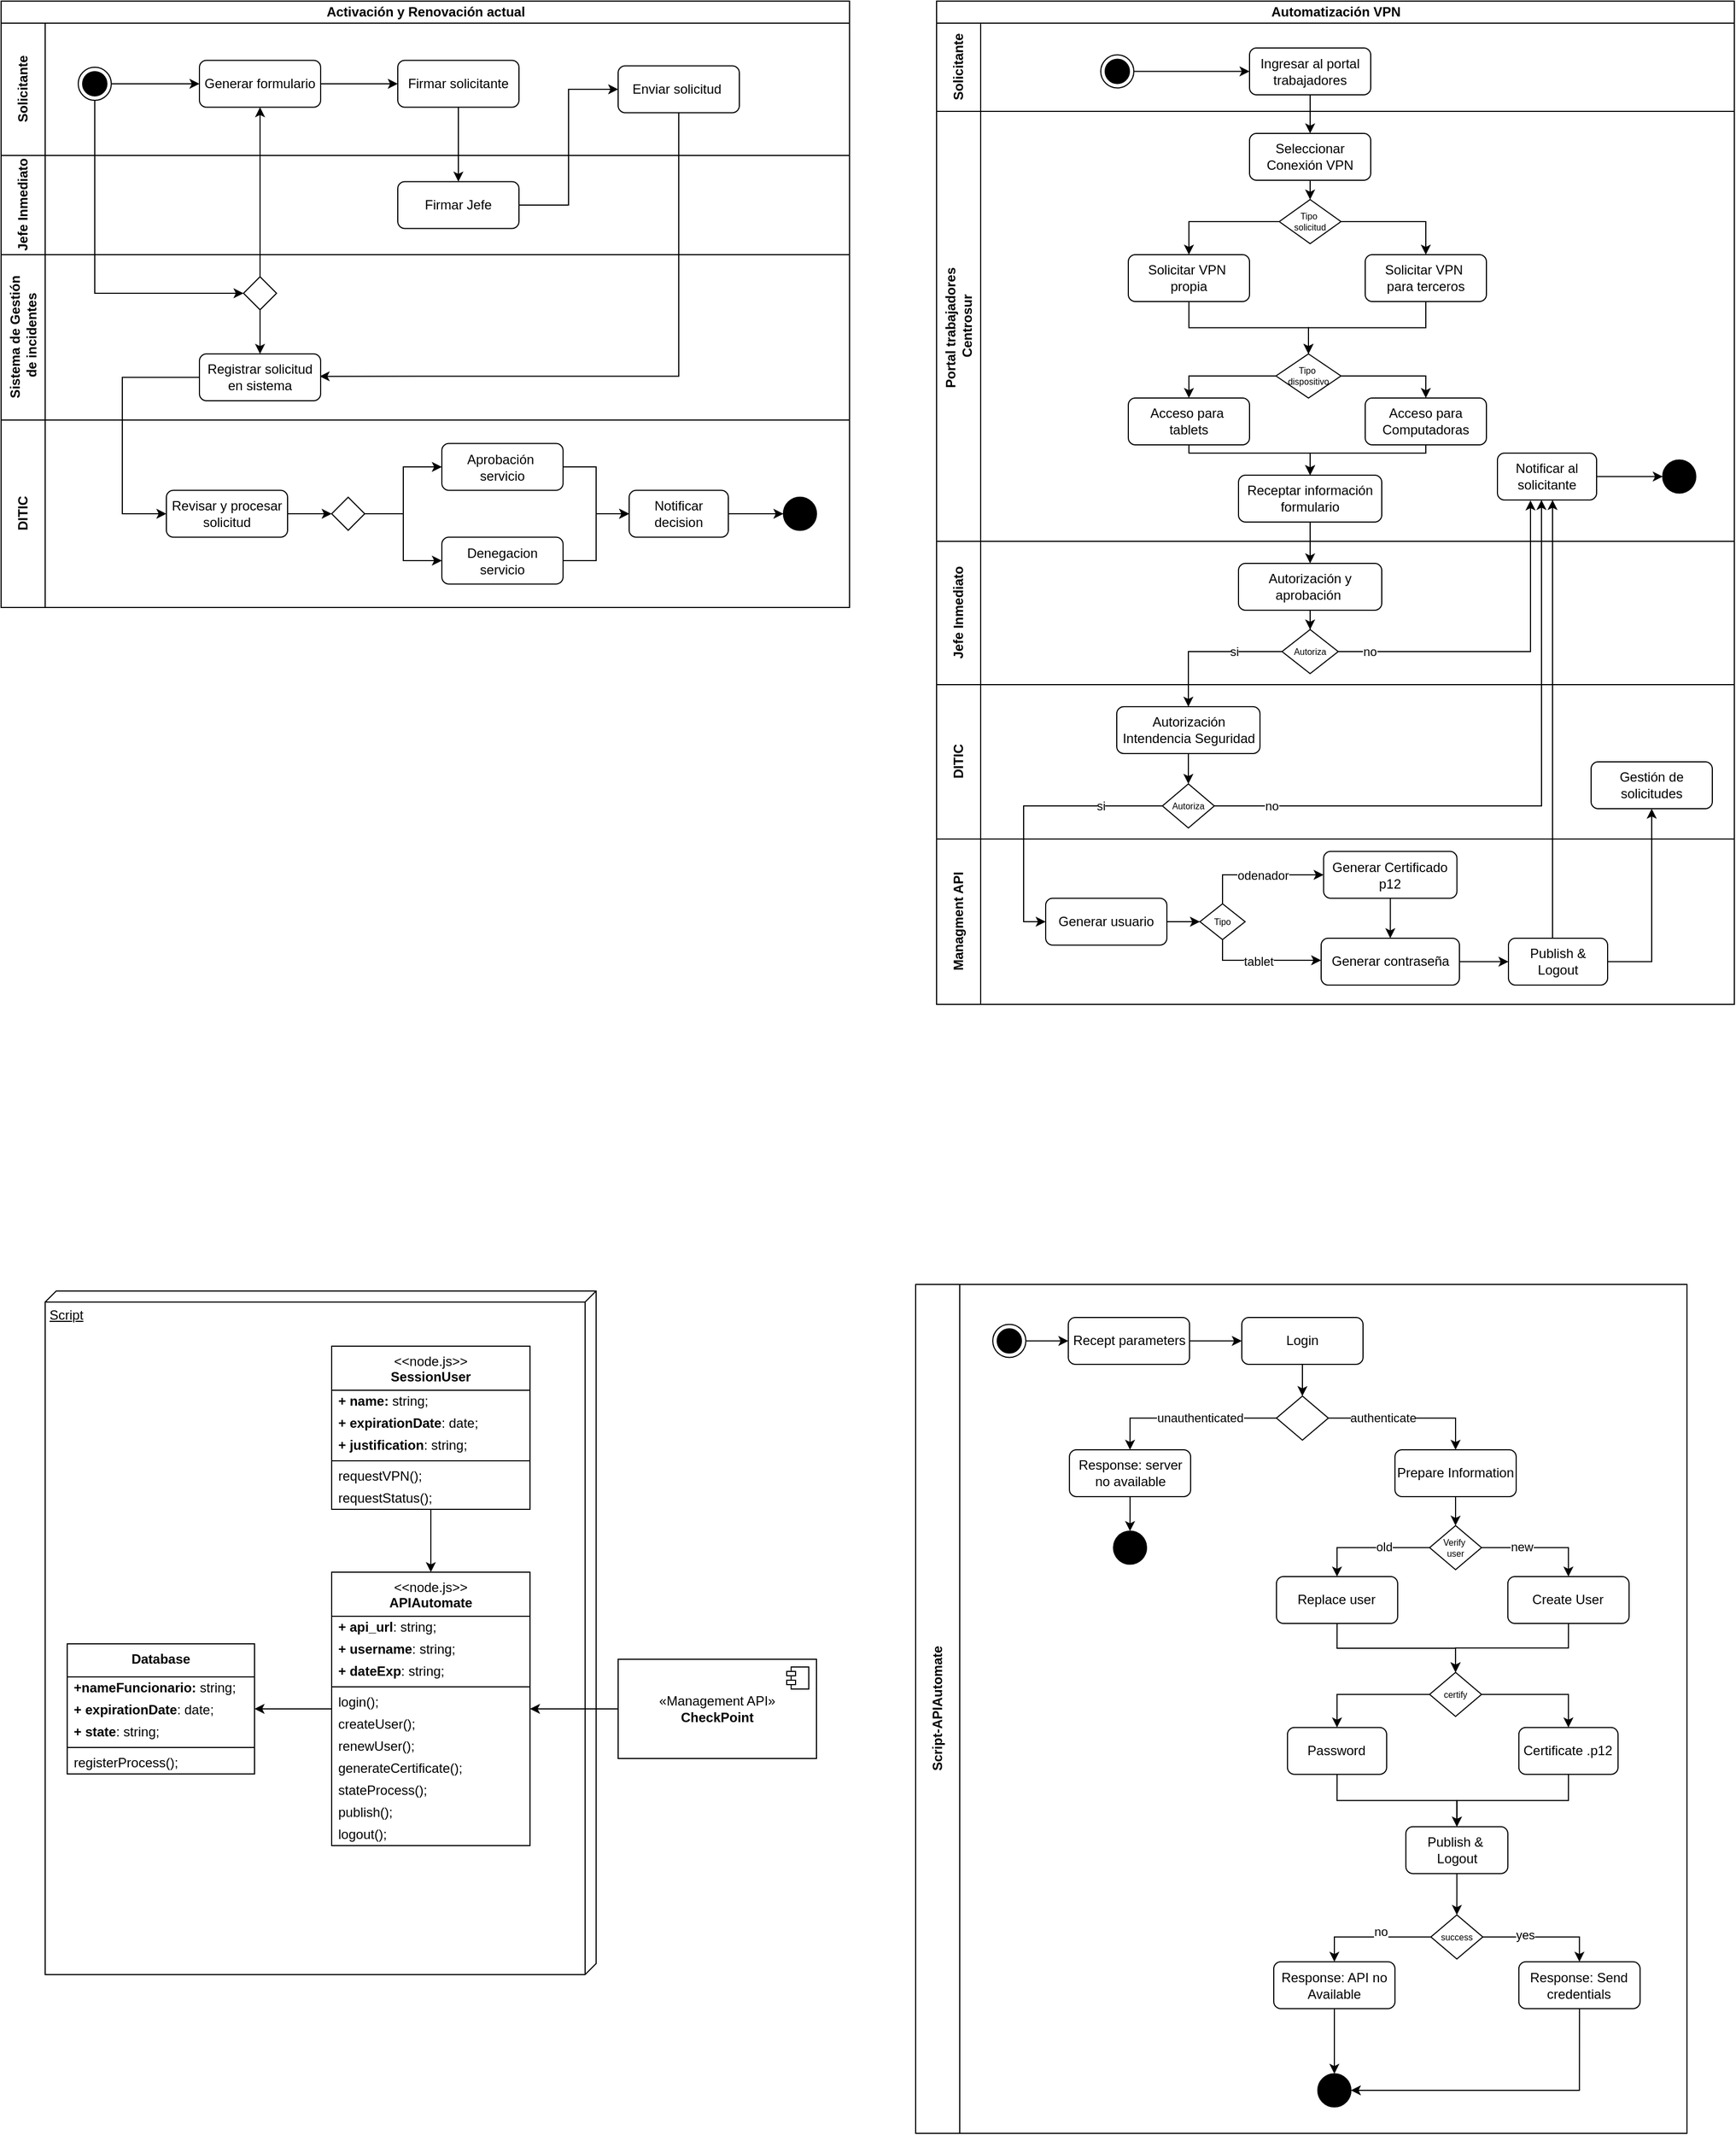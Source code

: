 <mxfile version="24.7.17">
  <diagram id="prtHgNgQTEPvFCAcTncT" name="Page-1">
    <mxGraphModel dx="875" dy="464" grid="1" gridSize="10" guides="1" tooltips="1" connect="1" arrows="1" fold="1" page="1" pageScale="1" pageWidth="827" pageHeight="1169" math="0" shadow="0">
      <root>
        <mxCell id="0" />
        <mxCell id="1" parent="0" />
        <mxCell id="noe4gfNRGWv2lA2J6sTW-7" value="Activación y Renovación actual" style="swimlane;childLayout=stackLayout;resizeParent=1;resizeParentMax=0;horizontal=1;startSize=20;horizontalStack=0;html=1;" parent="1" vertex="1">
          <mxGeometry x="30" y="40" width="770" height="550" as="geometry" />
        </mxCell>
        <mxCell id="noe4gfNRGWv2lA2J6sTW-8" value="Solicitante" style="swimlane;startSize=40;horizontal=0;html=1;" parent="noe4gfNRGWv2lA2J6sTW-7" vertex="1">
          <mxGeometry y="20" width="770" height="120" as="geometry" />
        </mxCell>
        <mxCell id="noe4gfNRGWv2lA2J6sTW-21" style="edgeStyle=orthogonalEdgeStyle;rounded=0;orthogonalLoop=1;jettySize=auto;html=1;exitX=1;exitY=0.5;exitDx=0;exitDy=0;entryX=0;entryY=0.5;entryDx=0;entryDy=0;" parent="noe4gfNRGWv2lA2J6sTW-8" source="noe4gfNRGWv2lA2J6sTW-16" target="noe4gfNRGWv2lA2J6sTW-20" edge="1">
          <mxGeometry relative="1" as="geometry" />
        </mxCell>
        <mxCell id="noe4gfNRGWv2lA2J6sTW-16" value="" style="ellipse;html=1;shape=endState;fillColor=strokeColor;" parent="noe4gfNRGWv2lA2J6sTW-8" vertex="1">
          <mxGeometry x="70" y="40" width="30" height="30" as="geometry" />
        </mxCell>
        <mxCell id="noe4gfNRGWv2lA2J6sTW-29" style="edgeStyle=orthogonalEdgeStyle;rounded=0;orthogonalLoop=1;jettySize=auto;html=1;exitX=1;exitY=0.5;exitDx=0;exitDy=0;entryX=0;entryY=0.5;entryDx=0;entryDy=0;" parent="noe4gfNRGWv2lA2J6sTW-8" source="noe4gfNRGWv2lA2J6sTW-20" target="noe4gfNRGWv2lA2J6sTW-27" edge="1">
          <mxGeometry relative="1" as="geometry" />
        </mxCell>
        <mxCell id="noe4gfNRGWv2lA2J6sTW-20" value="Generar formulario" style="rounded=1;whiteSpace=wrap;html=1;" parent="noe4gfNRGWv2lA2J6sTW-8" vertex="1">
          <mxGeometry x="180" y="33.75" width="110" height="42.5" as="geometry" />
        </mxCell>
        <mxCell id="noe4gfNRGWv2lA2J6sTW-27" value="Firmar solicitante" style="rounded=1;whiteSpace=wrap;html=1;" parent="noe4gfNRGWv2lA2J6sTW-8" vertex="1">
          <mxGeometry x="360" y="33.75" width="110" height="42.5" as="geometry" />
        </mxCell>
        <mxCell id="noe4gfNRGWv2lA2J6sTW-50" value="Enviar solicitud&amp;nbsp;" style="rounded=1;whiteSpace=wrap;html=1;" parent="noe4gfNRGWv2lA2J6sTW-8" vertex="1">
          <mxGeometry x="560" y="38.75" width="110" height="42.5" as="geometry" />
        </mxCell>
        <mxCell id="noe4gfNRGWv2lA2J6sTW-9" value="Jefe Inmediato" style="swimlane;startSize=40;horizontal=0;html=1;" parent="noe4gfNRGWv2lA2J6sTW-7" vertex="1">
          <mxGeometry y="140" width="770" height="90" as="geometry" />
        </mxCell>
        <mxCell id="noe4gfNRGWv2lA2J6sTW-43" value="Firmar Jefe" style="rounded=1;whiteSpace=wrap;html=1;" parent="noe4gfNRGWv2lA2J6sTW-9" vertex="1">
          <mxGeometry x="360" y="23.75" width="110" height="42.5" as="geometry" />
        </mxCell>
        <mxCell id="noe4gfNRGWv2lA2J6sTW-35" style="edgeStyle=orthogonalEdgeStyle;rounded=0;orthogonalLoop=1;jettySize=auto;html=1;exitX=0;exitY=0.5;exitDx=0;exitDy=0;entryX=0;entryY=0.5;entryDx=0;entryDy=0;" parent="noe4gfNRGWv2lA2J6sTW-7" source="noe4gfNRGWv2lA2J6sTW-28" target="noe4gfNRGWv2lA2J6sTW-34" edge="1">
          <mxGeometry relative="1" as="geometry">
            <Array as="points">
              <mxPoint x="110" y="341" />
              <mxPoint x="110" y="465" />
            </Array>
            <mxPoint x="150" y="470" as="targetPoint" />
          </mxGeometry>
        </mxCell>
        <mxCell id="noe4gfNRGWv2lA2J6sTW-44" style="edgeStyle=orthogonalEdgeStyle;rounded=0;orthogonalLoop=1;jettySize=auto;html=1;" parent="noe4gfNRGWv2lA2J6sTW-7" source="noe4gfNRGWv2lA2J6sTW-27" target="noe4gfNRGWv2lA2J6sTW-43" edge="1">
          <mxGeometry relative="1" as="geometry" />
        </mxCell>
        <mxCell id="noe4gfNRGWv2lA2J6sTW-51" style="edgeStyle=orthogonalEdgeStyle;rounded=0;orthogonalLoop=1;jettySize=auto;html=1;exitX=1;exitY=0.5;exitDx=0;exitDy=0;entryX=0;entryY=0.5;entryDx=0;entryDy=0;" parent="noe4gfNRGWv2lA2J6sTW-7" source="noe4gfNRGWv2lA2J6sTW-43" target="noe4gfNRGWv2lA2J6sTW-50" edge="1">
          <mxGeometry relative="1" as="geometry" />
        </mxCell>
        <mxCell id="noe4gfNRGWv2lA2J6sTW-52" style="edgeStyle=orthogonalEdgeStyle;rounded=0;orthogonalLoop=1;jettySize=auto;html=1;exitX=0.5;exitY=1;exitDx=0;exitDy=0;entryX=0.992;entryY=0.478;entryDx=0;entryDy=0;entryPerimeter=0;" parent="noe4gfNRGWv2lA2J6sTW-7" source="noe4gfNRGWv2lA2J6sTW-50" target="noe4gfNRGWv2lA2J6sTW-28" edge="1">
          <mxGeometry relative="1" as="geometry">
            <Array as="points">
              <mxPoint x="615" y="340" />
            </Array>
          </mxGeometry>
        </mxCell>
        <mxCell id="noe4gfNRGWv2lA2J6sTW-10" value="Sistema de Gestión&lt;div&gt;&amp;nbsp;de incidentes&lt;/div&gt;" style="swimlane;startSize=40;horizontal=0;html=1;" parent="noe4gfNRGWv2lA2J6sTW-7" vertex="1">
          <mxGeometry y="230" width="770" height="150" as="geometry" />
        </mxCell>
        <mxCell id="noe4gfNRGWv2lA2J6sTW-28" value="Registrar solicitud en sistema" style="rounded=1;whiteSpace=wrap;html=1;" parent="noe4gfNRGWv2lA2J6sTW-10" vertex="1">
          <mxGeometry x="180" y="90" width="110" height="42.5" as="geometry" />
        </mxCell>
        <mxCell id="Fjk8sXtAmXVKdD_IVlMe-5" style="edgeStyle=orthogonalEdgeStyle;rounded=0;orthogonalLoop=1;jettySize=auto;html=1;" parent="noe4gfNRGWv2lA2J6sTW-10" source="Fjk8sXtAmXVKdD_IVlMe-4" target="noe4gfNRGWv2lA2J6sTW-28" edge="1">
          <mxGeometry relative="1" as="geometry" />
        </mxCell>
        <mxCell id="Fjk8sXtAmXVKdD_IVlMe-4" value="" style="rhombus;" parent="noe4gfNRGWv2lA2J6sTW-10" vertex="1">
          <mxGeometry x="220" y="20" width="30" height="30" as="geometry" />
        </mxCell>
        <mxCell id="noe4gfNRGWv2lA2J6sTW-11" value="DITIC" style="swimlane;startSize=40;horizontal=0;html=1;" parent="noe4gfNRGWv2lA2J6sTW-7" vertex="1">
          <mxGeometry y="380" width="770" height="170" as="geometry" />
        </mxCell>
        <mxCell id="noe4gfNRGWv2lA2J6sTW-40" style="edgeStyle=orthogonalEdgeStyle;rounded=0;orthogonalLoop=1;jettySize=auto;html=1;entryX=0;entryY=0.5;entryDx=0;entryDy=0;" parent="noe4gfNRGWv2lA2J6sTW-11" source="noe4gfNRGWv2lA2J6sTW-18" target="noe4gfNRGWv2lA2J6sTW-39" edge="1">
          <mxGeometry relative="1" as="geometry" />
        </mxCell>
        <mxCell id="noe4gfNRGWv2lA2J6sTW-41" style="edgeStyle=orthogonalEdgeStyle;rounded=0;orthogonalLoop=1;jettySize=auto;html=1;entryX=0;entryY=0.5;entryDx=0;entryDy=0;" parent="noe4gfNRGWv2lA2J6sTW-11" source="noe4gfNRGWv2lA2J6sTW-18" target="noe4gfNRGWv2lA2J6sTW-38" edge="1">
          <mxGeometry relative="1" as="geometry" />
        </mxCell>
        <mxCell id="noe4gfNRGWv2lA2J6sTW-18" value="" style="rhombus;" parent="noe4gfNRGWv2lA2J6sTW-11" vertex="1">
          <mxGeometry x="300" y="70" width="30" height="30" as="geometry" />
        </mxCell>
        <mxCell id="noe4gfNRGWv2lA2J6sTW-37" style="edgeStyle=orthogonalEdgeStyle;rounded=0;orthogonalLoop=1;jettySize=auto;html=1;exitX=1;exitY=0.5;exitDx=0;exitDy=0;" parent="noe4gfNRGWv2lA2J6sTW-11" source="noe4gfNRGWv2lA2J6sTW-34" target="noe4gfNRGWv2lA2J6sTW-18" edge="1">
          <mxGeometry relative="1" as="geometry" />
        </mxCell>
        <mxCell id="noe4gfNRGWv2lA2J6sTW-34" value="Revisar y procesar solicitud" style="rounded=1;whiteSpace=wrap;html=1;" parent="noe4gfNRGWv2lA2J6sTW-11" vertex="1">
          <mxGeometry x="150" y="63.75" width="110" height="42.5" as="geometry" />
        </mxCell>
        <mxCell id="noe4gfNRGWv2lA2J6sTW-47" style="edgeStyle=orthogonalEdgeStyle;rounded=0;orthogonalLoop=1;jettySize=auto;html=1;exitX=1;exitY=0.5;exitDx=0;exitDy=0;entryX=0;entryY=0.5;entryDx=0;entryDy=0;" parent="noe4gfNRGWv2lA2J6sTW-11" source="noe4gfNRGWv2lA2J6sTW-38" target="noe4gfNRGWv2lA2J6sTW-46" edge="1">
          <mxGeometry relative="1" as="geometry" />
        </mxCell>
        <mxCell id="noe4gfNRGWv2lA2J6sTW-38" value="Aprobación&amp;nbsp;&lt;div&gt;servicio&lt;/div&gt;" style="rounded=1;whiteSpace=wrap;html=1;" parent="noe4gfNRGWv2lA2J6sTW-11" vertex="1">
          <mxGeometry x="400" y="21.25" width="110" height="42.5" as="geometry" />
        </mxCell>
        <mxCell id="noe4gfNRGWv2lA2J6sTW-48" style="edgeStyle=orthogonalEdgeStyle;rounded=0;orthogonalLoop=1;jettySize=auto;html=1;exitX=1;exitY=0.5;exitDx=0;exitDy=0;" parent="noe4gfNRGWv2lA2J6sTW-11" source="noe4gfNRGWv2lA2J6sTW-39" target="noe4gfNRGWv2lA2J6sTW-46" edge="1">
          <mxGeometry relative="1" as="geometry" />
        </mxCell>
        <mxCell id="noe4gfNRGWv2lA2J6sTW-39" value="Denegacion servicio" style="rounded=1;whiteSpace=wrap;html=1;" parent="noe4gfNRGWv2lA2J6sTW-11" vertex="1">
          <mxGeometry x="400" y="106.25" width="110" height="42.5" as="geometry" />
        </mxCell>
        <mxCell id="noe4gfNRGWv2lA2J6sTW-49" style="edgeStyle=orthogonalEdgeStyle;rounded=0;orthogonalLoop=1;jettySize=auto;html=1;" parent="noe4gfNRGWv2lA2J6sTW-11" source="noe4gfNRGWv2lA2J6sTW-46" target="noe4gfNRGWv2lA2J6sTW-17" edge="1">
          <mxGeometry relative="1" as="geometry" />
        </mxCell>
        <mxCell id="noe4gfNRGWv2lA2J6sTW-46" value="Notificar decision" style="rounded=1;whiteSpace=wrap;html=1;" parent="noe4gfNRGWv2lA2J6sTW-11" vertex="1">
          <mxGeometry x="570" y="63.75" width="90" height="42.5" as="geometry" />
        </mxCell>
        <mxCell id="noe4gfNRGWv2lA2J6sTW-17" value="" style="ellipse;fillColor=strokeColor;html=1;" parent="noe4gfNRGWv2lA2J6sTW-11" vertex="1">
          <mxGeometry x="710" y="70" width="30" height="30" as="geometry" />
        </mxCell>
        <mxCell id="Fjk8sXtAmXVKdD_IVlMe-3" style="edgeStyle=orthogonalEdgeStyle;rounded=0;orthogonalLoop=1;jettySize=auto;html=1;entryX=0;entryY=0.5;entryDx=0;entryDy=0;exitX=0.5;exitY=1;exitDx=0;exitDy=0;" parent="noe4gfNRGWv2lA2J6sTW-7" source="noe4gfNRGWv2lA2J6sTW-16" target="Fjk8sXtAmXVKdD_IVlMe-4" edge="1">
          <mxGeometry relative="1" as="geometry">
            <mxPoint x="85" y="270" as="targetPoint" />
          </mxGeometry>
        </mxCell>
        <mxCell id="Fjk8sXtAmXVKdD_IVlMe-6" style="edgeStyle=orthogonalEdgeStyle;rounded=0;orthogonalLoop=1;jettySize=auto;html=1;" parent="noe4gfNRGWv2lA2J6sTW-7" source="Fjk8sXtAmXVKdD_IVlMe-4" target="noe4gfNRGWv2lA2J6sTW-20" edge="1">
          <mxGeometry relative="1" as="geometry" />
        </mxCell>
        <mxCell id="noe4gfNRGWv2lA2J6sTW-54" value="Automatización VPN" style="swimlane;childLayout=stackLayout;resizeParent=1;resizeParentMax=0;horizontal=1;startSize=20;horizontalStack=0;html=1;" parent="1" vertex="1">
          <mxGeometry x="879" y="40" width="724" height="910" as="geometry" />
        </mxCell>
        <mxCell id="noe4gfNRGWv2lA2J6sTW-55" value="Solicitante" style="swimlane;startSize=40;horizontal=0;html=1;" parent="noe4gfNRGWv2lA2J6sTW-54" vertex="1">
          <mxGeometry y="20" width="724" height="80" as="geometry">
            <mxRectangle y="160" width="770" height="40" as="alternateBounds" />
          </mxGeometry>
        </mxCell>
        <mxCell id="noe4gfNRGWv2lA2J6sTW-57" value="" style="ellipse;html=1;shape=endState;fillColor=strokeColor;" parent="noe4gfNRGWv2lA2J6sTW-55" vertex="1">
          <mxGeometry x="149" y="28.75" width="30" height="30" as="geometry" />
        </mxCell>
        <mxCell id="noe4gfNRGWv2lA2J6sTW-59" value="Ingresar al portal trabajadores" style="rounded=1;whiteSpace=wrap;html=1;" parent="noe4gfNRGWv2lA2J6sTW-55" vertex="1">
          <mxGeometry x="284" y="22.5" width="110" height="42.5" as="geometry" />
        </mxCell>
        <mxCell id="noe4gfNRGWv2lA2J6sTW-56" style="edgeStyle=orthogonalEdgeStyle;rounded=0;orthogonalLoop=1;jettySize=auto;html=1;exitX=1;exitY=0.5;exitDx=0;exitDy=0;entryX=0;entryY=0.5;entryDx=0;entryDy=0;" parent="noe4gfNRGWv2lA2J6sTW-55" source="noe4gfNRGWv2lA2J6sTW-57" target="noe4gfNRGWv2lA2J6sTW-59" edge="1">
          <mxGeometry relative="1" as="geometry" />
        </mxCell>
        <mxCell id="noe4gfNRGWv2lA2J6sTW-65" value="Portal trabajadores&amp;nbsp;&lt;div&gt;Centrosur&lt;/div&gt;" style="swimlane;startSize=40;horizontal=0;html=1;" parent="noe4gfNRGWv2lA2J6sTW-54" vertex="1">
          <mxGeometry y="100" width="724" height="390" as="geometry" />
        </mxCell>
        <mxCell id="noe4gfNRGWv2lA2J6sTW-82" value="" style="ellipse;fillColor=strokeColor;html=1;" parent="noe4gfNRGWv2lA2J6sTW-65" vertex="1">
          <mxGeometry x="659" y="316.25" width="30" height="30" as="geometry" />
        </mxCell>
        <mxCell id="V7ezKJtM_iHULXk7BGkr-1" value="Notificar al solicitante" style="rounded=1;whiteSpace=wrap;html=1;" parent="noe4gfNRGWv2lA2J6sTW-65" vertex="1">
          <mxGeometry x="509" y="310" width="90" height="42.5" as="geometry" />
        </mxCell>
        <mxCell id="V7ezKJtM_iHULXk7BGkr-3" style="edgeStyle=orthogonalEdgeStyle;rounded=0;orthogonalLoop=1;jettySize=auto;html=1;" parent="noe4gfNRGWv2lA2J6sTW-65" source="V7ezKJtM_iHULXk7BGkr-1" target="noe4gfNRGWv2lA2J6sTW-82" edge="1">
          <mxGeometry relative="1" as="geometry" />
        </mxCell>
        <mxCell id="d4bq5ZxsNLSNYlkimwdT-21" style="edgeStyle=orthogonalEdgeStyle;rounded=0;orthogonalLoop=1;jettySize=auto;html=1;entryX=0.5;entryY=0;entryDx=0;entryDy=0;exitX=0.5;exitY=1;exitDx=0;exitDy=0;" parent="noe4gfNRGWv2lA2J6sTW-65" source="d4bq5ZxsNLSNYlkimwdT-8" target="d4bq5ZxsNLSNYlkimwdT-16" edge="1">
          <mxGeometry relative="1" as="geometry" />
        </mxCell>
        <mxCell id="d4bq5ZxsNLSNYlkimwdT-8" value="Solicitar VPN&amp;nbsp;&lt;div&gt;propia&lt;/div&gt;" style="rounded=1;whiteSpace=wrap;html=1;" parent="noe4gfNRGWv2lA2J6sTW-65" vertex="1">
          <mxGeometry x="174" y="130" width="110" height="42.5" as="geometry" />
        </mxCell>
        <mxCell id="noe4gfNRGWv2lA2J6sTW-84" value="Receptar información formulario" style="rounded=1;whiteSpace=wrap;html=1;" parent="noe4gfNRGWv2lA2J6sTW-65" vertex="1">
          <mxGeometry x="274" y="330" width="130" height="42.5" as="geometry" />
        </mxCell>
        <mxCell id="d4bq5ZxsNLSNYlkimwdT-20" style="edgeStyle=orthogonalEdgeStyle;rounded=0;orthogonalLoop=1;jettySize=auto;html=1;entryX=0.5;entryY=0;entryDx=0;entryDy=0;exitX=0.5;exitY=1;exitDx=0;exitDy=0;" parent="noe4gfNRGWv2lA2J6sTW-65" source="noe4gfNRGWv2lA2J6sTW-83" target="d4bq5ZxsNLSNYlkimwdT-16" edge="1">
          <mxGeometry relative="1" as="geometry" />
        </mxCell>
        <mxCell id="noe4gfNRGWv2lA2J6sTW-83" value="Solicitar VPN&amp;nbsp;&lt;div&gt;para terceros&lt;/div&gt;" style="rounded=1;whiteSpace=wrap;html=1;" parent="noe4gfNRGWv2lA2J6sTW-65" vertex="1">
          <mxGeometry x="389" y="130" width="110" height="42.5" as="geometry" />
        </mxCell>
        <mxCell id="noe4gfNRGWv2lA2J6sTW-85" value="Tipo &#xa;solicitud" style="rhombus;fontSize=8;" parent="noe4gfNRGWv2lA2J6sTW-65" vertex="1">
          <mxGeometry x="311" y="80" width="56" height="40" as="geometry" />
        </mxCell>
        <mxCell id="GDcYB6Bzzp1uQZlanHpw-31" style="edgeStyle=orthogonalEdgeStyle;rounded=0;orthogonalLoop=1;jettySize=auto;html=1;exitX=1;exitY=0.5;exitDx=0;exitDy=0;" parent="noe4gfNRGWv2lA2J6sTW-65" source="noe4gfNRGWv2lA2J6sTW-85" target="noe4gfNRGWv2lA2J6sTW-83" edge="1">
          <mxGeometry relative="1" as="geometry" />
        </mxCell>
        <mxCell id="noe4gfNRGWv2lA2J6sTW-90" style="edgeStyle=orthogonalEdgeStyle;rounded=0;orthogonalLoop=1;jettySize=auto;html=1;exitX=0;exitY=0.5;exitDx=0;exitDy=0;" parent="noe4gfNRGWv2lA2J6sTW-65" source="noe4gfNRGWv2lA2J6sTW-85" target="d4bq5ZxsNLSNYlkimwdT-8" edge="1">
          <mxGeometry relative="1" as="geometry">
            <mxPoint x="259" y="140" as="targetPoint" />
          </mxGeometry>
        </mxCell>
        <mxCell id="WqTxuI944V4eX5fr_Rnq-127" style="edgeStyle=orthogonalEdgeStyle;rounded=0;orthogonalLoop=1;jettySize=auto;html=1;entryX=0.5;entryY=0;entryDx=0;entryDy=0;" parent="noe4gfNRGWv2lA2J6sTW-65" source="noe4gfNRGWv2lA2J6sTW-61" target="noe4gfNRGWv2lA2J6sTW-85" edge="1">
          <mxGeometry relative="1" as="geometry">
            <Array as="points">
              <mxPoint x="339" y="70" />
              <mxPoint x="339" y="70" />
            </Array>
          </mxGeometry>
        </mxCell>
        <mxCell id="noe4gfNRGWv2lA2J6sTW-61" value="Seleccionar Conexión VPN" style="rounded=1;whiteSpace=wrap;html=1;" parent="noe4gfNRGWv2lA2J6sTW-65" vertex="1">
          <mxGeometry x="284" y="20" width="110" height="42.5" as="geometry" />
        </mxCell>
        <mxCell id="d4bq5ZxsNLSNYlkimwdT-26" style="edgeStyle=orthogonalEdgeStyle;rounded=0;orthogonalLoop=1;jettySize=auto;html=1;" parent="noe4gfNRGWv2lA2J6sTW-65" source="noe4gfNRGWv2lA2J6sTW-66" target="noe4gfNRGWv2lA2J6sTW-84" edge="1">
          <mxGeometry relative="1" as="geometry">
            <Array as="points">
              <mxPoint x="444" y="310" />
              <mxPoint x="339" y="310" />
            </Array>
          </mxGeometry>
        </mxCell>
        <mxCell id="noe4gfNRGWv2lA2J6sTW-66" value="Acceso para Computadoras" style="rounded=1;whiteSpace=wrap;html=1;" parent="noe4gfNRGWv2lA2J6sTW-65" vertex="1">
          <mxGeometry x="389" y="260" width="110" height="42.5" as="geometry" />
        </mxCell>
        <mxCell id="d4bq5ZxsNLSNYlkimwdT-25" style="edgeStyle=orthogonalEdgeStyle;rounded=0;orthogonalLoop=1;jettySize=auto;html=1;exitX=0.5;exitY=1;exitDx=0;exitDy=0;" parent="noe4gfNRGWv2lA2J6sTW-65" source="d4bq5ZxsNLSNYlkimwdT-15" target="noe4gfNRGWv2lA2J6sTW-84" edge="1">
          <mxGeometry relative="1" as="geometry">
            <Array as="points">
              <mxPoint x="229" y="310" />
              <mxPoint x="339" y="310" />
            </Array>
          </mxGeometry>
        </mxCell>
        <mxCell id="d4bq5ZxsNLSNYlkimwdT-15" value="Acceso para&amp;nbsp;&lt;div&gt;tablets&lt;/div&gt;" style="rounded=1;whiteSpace=wrap;html=1;" parent="noe4gfNRGWv2lA2J6sTW-65" vertex="1">
          <mxGeometry x="174" y="260" width="110" height="42.5" as="geometry" />
        </mxCell>
        <mxCell id="d4bq5ZxsNLSNYlkimwdT-18" style="edgeStyle=orthogonalEdgeStyle;rounded=0;orthogonalLoop=1;jettySize=auto;html=1;entryX=0.5;entryY=0;entryDx=0;entryDy=0;exitX=0;exitY=0.5;exitDx=0;exitDy=0;" parent="noe4gfNRGWv2lA2J6sTW-65" source="d4bq5ZxsNLSNYlkimwdT-16" target="d4bq5ZxsNLSNYlkimwdT-15" edge="1">
          <mxGeometry relative="1" as="geometry">
            <Array as="points">
              <mxPoint x="229" y="240" />
            </Array>
          </mxGeometry>
        </mxCell>
        <mxCell id="d4bq5ZxsNLSNYlkimwdT-19" style="edgeStyle=orthogonalEdgeStyle;rounded=0;orthogonalLoop=1;jettySize=auto;html=1;entryX=0.5;entryY=0;entryDx=0;entryDy=0;" parent="noe4gfNRGWv2lA2J6sTW-65" source="d4bq5ZxsNLSNYlkimwdT-16" target="noe4gfNRGWv2lA2J6sTW-66" edge="1">
          <mxGeometry relative="1" as="geometry" />
        </mxCell>
        <mxCell id="d4bq5ZxsNLSNYlkimwdT-16" value="Tipo &#xa;dispositivo" style="rhombus;fontSize=8;" parent="noe4gfNRGWv2lA2J6sTW-65" vertex="1">
          <mxGeometry x="308" y="220" width="59" height="40" as="geometry" />
        </mxCell>
        <mxCell id="fS-RcKjKOrNgB4Vsdlcl-1" value="Jefe Inmediato" style="swimlane;startSize=40;horizontal=0;html=1;" parent="noe4gfNRGWv2lA2J6sTW-54" vertex="1">
          <mxGeometry y="490" width="724" height="130" as="geometry" />
        </mxCell>
        <mxCell id="0g1uhELNkOR_bsUMoijz-6" style="edgeStyle=orthogonalEdgeStyle;rounded=0;orthogonalLoop=1;jettySize=auto;html=1;entryX=0.5;entryY=0;entryDx=0;entryDy=0;" parent="fS-RcKjKOrNgB4Vsdlcl-1" source="fS-RcKjKOrNgB4Vsdlcl-9" target="0g1uhELNkOR_bsUMoijz-3" edge="1">
          <mxGeometry relative="1" as="geometry" />
        </mxCell>
        <mxCell id="fS-RcKjKOrNgB4Vsdlcl-9" value="Autorización y aprobación&amp;nbsp;" style="rounded=1;whiteSpace=wrap;html=1;" parent="fS-RcKjKOrNgB4Vsdlcl-1" vertex="1">
          <mxGeometry x="274" y="20" width="130" height="42.5" as="geometry" />
        </mxCell>
        <mxCell id="0g1uhELNkOR_bsUMoijz-3" value="Autoriza" style="rhombus;fontSize=8;" parent="fS-RcKjKOrNgB4Vsdlcl-1" vertex="1">
          <mxGeometry x="313.5" y="80" width="51" height="40" as="geometry" />
        </mxCell>
        <mxCell id="GDcYB6Bzzp1uQZlanHpw-16" style="edgeStyle=orthogonalEdgeStyle;rounded=0;orthogonalLoop=1;jettySize=auto;html=1;" parent="noe4gfNRGWv2lA2J6sTW-54" source="noe4gfNRGWv2lA2J6sTW-81" target="V7ezKJtM_iHULXk7BGkr-1" edge="1">
          <mxGeometry relative="1" as="geometry">
            <Array as="points">
              <mxPoint x="559" y="650" />
              <mxPoint x="559" y="650" />
            </Array>
          </mxGeometry>
        </mxCell>
        <mxCell id="GDcYB6Bzzp1uQZlanHpw-8" value="DITIC" style="swimlane;startSize=40;horizontal=0;html=1;" parent="noe4gfNRGWv2lA2J6sTW-54" vertex="1">
          <mxGeometry y="620" width="724" height="140" as="geometry" />
        </mxCell>
        <mxCell id="WqTxuI944V4eX5fr_Rnq-110" style="edgeStyle=orthogonalEdgeStyle;rounded=0;orthogonalLoop=1;jettySize=auto;html=1;exitX=0.5;exitY=1;exitDx=0;exitDy=0;" parent="GDcYB6Bzzp1uQZlanHpw-8" edge="1">
          <mxGeometry relative="1" as="geometry">
            <mxPoint x="339" y="62.5" as="sourcePoint" />
            <mxPoint x="339" y="62.5" as="targetPoint" />
          </mxGeometry>
        </mxCell>
        <mxCell id="GDcYB6Bzzp1uQZlanHpw-5" value="Gestión de solicitudes" style="rounded=1;whiteSpace=wrap;html=1;" parent="GDcYB6Bzzp1uQZlanHpw-8" vertex="1">
          <mxGeometry x="594" y="70" width="110" height="42.5" as="geometry" />
        </mxCell>
        <mxCell id="d4bq5ZxsNLSNYlkimwdT-9" value="Autorización Intendencia Seguridad" style="rounded=1;whiteSpace=wrap;html=1;" parent="GDcYB6Bzzp1uQZlanHpw-8" vertex="1">
          <mxGeometry x="163.5" y="20" width="130" height="42.5" as="geometry" />
        </mxCell>
        <mxCell id="WqTxuI944V4eX5fr_Rnq-105" value="Autoriza" style="rhombus;fontSize=8;" parent="GDcYB6Bzzp1uQZlanHpw-8" vertex="1">
          <mxGeometry x="204.94" y="90" width="47.12" height="40" as="geometry" />
        </mxCell>
        <mxCell id="d4bq5ZxsNLSNYlkimwdT-11" style="edgeStyle=orthogonalEdgeStyle;rounded=0;orthogonalLoop=1;jettySize=auto;html=1;entryX=0.5;entryY=0;entryDx=0;entryDy=0;" parent="GDcYB6Bzzp1uQZlanHpw-8" source="d4bq5ZxsNLSNYlkimwdT-9" target="WqTxuI944V4eX5fr_Rnq-105" edge="1">
          <mxGeometry relative="1" as="geometry" />
        </mxCell>
        <mxCell id="noe4gfNRGWv2lA2J6sTW-70" value="Managment API" style="swimlane;startSize=40;horizontal=0;html=1;" parent="noe4gfNRGWv2lA2J6sTW-54" vertex="1">
          <mxGeometry y="760" width="724" height="150" as="geometry" />
        </mxCell>
        <mxCell id="0g1uhELNkOR_bsUMoijz-19" style="edgeStyle=orthogonalEdgeStyle;rounded=0;orthogonalLoop=1;jettySize=auto;html=1;" parent="noe4gfNRGWv2lA2J6sTW-70" source="noe4gfNRGWv2lA2J6sTW-77" target="noe4gfNRGWv2lA2J6sTW-81" edge="1">
          <mxGeometry relative="1" as="geometry" />
        </mxCell>
        <mxCell id="noe4gfNRGWv2lA2J6sTW-77" value="Generar contraseña" style="rounded=1;whiteSpace=wrap;html=1;" parent="noe4gfNRGWv2lA2J6sTW-70" vertex="1">
          <mxGeometry x="349" y="90" width="125.5" height="42.5" as="geometry" />
        </mxCell>
        <mxCell id="0g1uhELNkOR_bsUMoijz-22" style="edgeStyle=orthogonalEdgeStyle;rounded=0;orthogonalLoop=1;jettySize=auto;html=1;entryX=0;entryY=0.5;entryDx=0;entryDy=0;" parent="noe4gfNRGWv2lA2J6sTW-70" source="noe4gfNRGWv2lA2J6sTW-75" target="0g1uhELNkOR_bsUMoijz-10" edge="1">
          <mxGeometry relative="1" as="geometry" />
        </mxCell>
        <mxCell id="noe4gfNRGWv2lA2J6sTW-75" value="Generar usuario" style="rounded=1;whiteSpace=wrap;html=1;" parent="noe4gfNRGWv2lA2J6sTW-70" vertex="1">
          <mxGeometry x="99" y="53.75" width="110" height="42.5" as="geometry" />
        </mxCell>
        <mxCell id="noe4gfNRGWv2lA2J6sTW-81" value="Publish &amp;amp; Logout" style="rounded=1;whiteSpace=wrap;html=1;" parent="noe4gfNRGWv2lA2J6sTW-70" vertex="1">
          <mxGeometry x="519" y="90" width="90" height="42.5" as="geometry" />
        </mxCell>
        <mxCell id="0g1uhELNkOR_bsUMoijz-14" style="edgeStyle=orthogonalEdgeStyle;rounded=0;orthogonalLoop=1;jettySize=auto;html=1;exitX=0.5;exitY=0;exitDx=0;exitDy=0;entryX=0;entryY=0.5;entryDx=0;entryDy=0;" parent="noe4gfNRGWv2lA2J6sTW-70" source="0g1uhELNkOR_bsUMoijz-10" target="0g1uhELNkOR_bsUMoijz-12" edge="1">
          <mxGeometry relative="1" as="geometry" />
        </mxCell>
        <mxCell id="0g1uhELNkOR_bsUMoijz-23" value="odenador" style="edgeLabel;html=1;align=center;verticalAlign=middle;resizable=0;points=[];" parent="0g1uhELNkOR_bsUMoijz-14" vertex="1" connectable="0">
          <mxGeometry x="-0.093" relative="1" as="geometry">
            <mxPoint x="9" as="offset" />
          </mxGeometry>
        </mxCell>
        <mxCell id="0g1uhELNkOR_bsUMoijz-15" style="edgeStyle=orthogonalEdgeStyle;rounded=0;orthogonalLoop=1;jettySize=auto;html=1;exitX=0.5;exitY=1;exitDx=0;exitDy=0;" parent="noe4gfNRGWv2lA2J6sTW-70" source="0g1uhELNkOR_bsUMoijz-10" target="noe4gfNRGWv2lA2J6sTW-77" edge="1">
          <mxGeometry relative="1" as="geometry">
            <mxPoint x="359" y="139.375" as="targetPoint" />
            <Array as="points">
              <mxPoint x="259" y="110" />
            </Array>
          </mxGeometry>
        </mxCell>
        <mxCell id="0g1uhELNkOR_bsUMoijz-24" value="tablet" style="edgeLabel;html=1;align=center;verticalAlign=middle;resizable=0;points=[];" parent="0g1uhELNkOR_bsUMoijz-15" vertex="1" connectable="0">
          <mxGeometry x="-0.148" relative="1" as="geometry">
            <mxPoint x="5" y="1" as="offset" />
          </mxGeometry>
        </mxCell>
        <mxCell id="0g1uhELNkOR_bsUMoijz-10" value="Tipo" style="rhombus;fontSize=8;" parent="noe4gfNRGWv2lA2J6sTW-70" vertex="1">
          <mxGeometry x="239" y="58.75" width="41" height="32.5" as="geometry" />
        </mxCell>
        <mxCell id="0g1uhELNkOR_bsUMoijz-18" style="edgeStyle=orthogonalEdgeStyle;rounded=0;orthogonalLoop=1;jettySize=auto;html=1;" parent="noe4gfNRGWv2lA2J6sTW-70" source="0g1uhELNkOR_bsUMoijz-12" target="noe4gfNRGWv2lA2J6sTW-77" edge="1">
          <mxGeometry relative="1" as="geometry">
            <mxPoint x="489" y="60" as="targetPoint" />
          </mxGeometry>
        </mxCell>
        <mxCell id="0g1uhELNkOR_bsUMoijz-12" value="Generar Certificado p12" style="rounded=1;whiteSpace=wrap;html=1;" parent="noe4gfNRGWv2lA2J6sTW-70" vertex="1">
          <mxGeometry x="351.25" y="11.25" width="121" height="42.5" as="geometry" />
        </mxCell>
        <mxCell id="WqTxuI944V4eX5fr_Rnq-97" style="edgeStyle=orthogonalEdgeStyle;rounded=0;orthogonalLoop=1;jettySize=auto;html=1;entryX=0.5;entryY=1;entryDx=0;entryDy=0;exitX=1;exitY=0.5;exitDx=0;exitDy=0;" parent="noe4gfNRGWv2lA2J6sTW-54" source="noe4gfNRGWv2lA2J6sTW-81" target="GDcYB6Bzzp1uQZlanHpw-5" edge="1">
          <mxGeometry relative="1" as="geometry">
            <mxPoint x="679" y="690" as="targetPoint" />
            <Array as="points">
              <mxPoint x="649" y="871" />
            </Array>
          </mxGeometry>
        </mxCell>
        <mxCell id="fS-RcKjKOrNgB4Vsdlcl-12" style="edgeStyle=orthogonalEdgeStyle;rounded=0;orthogonalLoop=1;jettySize=auto;html=1;exitX=0.5;exitY=1;exitDx=0;exitDy=0;" parent="noe4gfNRGWv2lA2J6sTW-54" source="noe4gfNRGWv2lA2J6sTW-84" target="fS-RcKjKOrNgB4Vsdlcl-9" edge="1">
          <mxGeometry relative="1" as="geometry" />
        </mxCell>
        <mxCell id="WqTxuI944V4eX5fr_Rnq-124" style="edgeStyle=orthogonalEdgeStyle;rounded=0;orthogonalLoop=1;jettySize=auto;html=1;entryX=0;entryY=0.5;entryDx=0;entryDy=0;exitX=0;exitY=0.5;exitDx=0;exitDy=0;" parent="noe4gfNRGWv2lA2J6sTW-54" source="WqTxuI944V4eX5fr_Rnq-105" target="noe4gfNRGWv2lA2J6sTW-75" edge="1">
          <mxGeometry relative="1" as="geometry" />
        </mxCell>
        <mxCell id="0g1uhELNkOR_bsUMoijz-1" value="si" style="edgeLabel;html=1;align=center;verticalAlign=middle;resizable=0;points=[];" parent="WqTxuI944V4eX5fr_Rnq-124" vertex="1" connectable="0">
          <mxGeometry x="-0.076" y="-4" relative="1" as="geometry">
            <mxPoint x="60" y="4" as="offset" />
          </mxGeometry>
        </mxCell>
        <mxCell id="noe4gfNRGWv2lA2J6sTW-92" style="edgeStyle=orthogonalEdgeStyle;rounded=0;orthogonalLoop=1;jettySize=auto;html=1;exitX=0.5;exitY=1;exitDx=0;exitDy=0;entryX=0.5;entryY=0;entryDx=0;entryDy=0;" parent="noe4gfNRGWv2lA2J6sTW-54" source="noe4gfNRGWv2lA2J6sTW-59" target="noe4gfNRGWv2lA2J6sTW-61" edge="1">
          <mxGeometry relative="1" as="geometry" />
        </mxCell>
        <mxCell id="d4bq5ZxsNLSNYlkimwdT-24" style="edgeStyle=orthogonalEdgeStyle;rounded=0;orthogonalLoop=1;jettySize=auto;html=1;exitX=1;exitY=0.5;exitDx=0;exitDy=0;entryX=0.444;entryY=0.999;entryDx=0;entryDy=0;entryPerimeter=0;" parent="noe4gfNRGWv2lA2J6sTW-54" source="WqTxuI944V4eX5fr_Rnq-105" target="V7ezKJtM_iHULXk7BGkr-1" edge="1">
          <mxGeometry relative="1" as="geometry">
            <mxPoint x="279" y="641.25" as="targetPoint" />
            <Array as="points">
              <mxPoint x="549" y="730" />
            </Array>
          </mxGeometry>
        </mxCell>
        <mxCell id="0g1uhELNkOR_bsUMoijz-2" value="no" style="edgeLabel;html=1;align=center;verticalAlign=middle;resizable=0;points=[];" parent="d4bq5ZxsNLSNYlkimwdT-24" vertex="1" connectable="0">
          <mxGeometry x="-0.908" y="1" relative="1" as="geometry">
            <mxPoint x="25" y="1" as="offset" />
          </mxGeometry>
        </mxCell>
        <mxCell id="0g1uhELNkOR_bsUMoijz-20" style="edgeStyle=orthogonalEdgeStyle;rounded=0;orthogonalLoop=1;jettySize=auto;html=1;" parent="noe4gfNRGWv2lA2J6sTW-54" source="0g1uhELNkOR_bsUMoijz-3" target="d4bq5ZxsNLSNYlkimwdT-9" edge="1">
          <mxGeometry relative="1" as="geometry" />
        </mxCell>
        <mxCell id="0g1uhELNkOR_bsUMoijz-21" value="si" style="edgeLabel;html=1;align=center;verticalAlign=middle;resizable=0;points=[];" parent="0g1uhELNkOR_bsUMoijz-20" vertex="1" connectable="0">
          <mxGeometry x="-0.105" y="1" relative="1" as="geometry">
            <mxPoint x="17" y="-1" as="offset" />
          </mxGeometry>
        </mxCell>
        <mxCell id="0g1uhELNkOR_bsUMoijz-4" style="edgeStyle=orthogonalEdgeStyle;rounded=0;orthogonalLoop=1;jettySize=auto;html=1;exitX=1;exitY=0.5;exitDx=0;exitDy=0;entryX=0.325;entryY=1.01;entryDx=0;entryDy=0;entryPerimeter=0;" parent="noe4gfNRGWv2lA2J6sTW-54" source="0g1uhELNkOR_bsUMoijz-3" target="V7ezKJtM_iHULXk7BGkr-1" edge="1">
          <mxGeometry relative="1" as="geometry">
            <mxPoint x="579" y="480" as="targetPoint" />
            <Array as="points">
              <mxPoint x="539" y="590" />
              <mxPoint x="539" y="453" />
            </Array>
          </mxGeometry>
        </mxCell>
        <mxCell id="0g1uhELNkOR_bsUMoijz-5" value="no" style="edgeLabel;html=1;align=center;verticalAlign=middle;resizable=0;points=[];" parent="0g1uhELNkOR_bsUMoijz-4" vertex="1" connectable="0">
          <mxGeometry x="-0.203" y="1" relative="1" as="geometry">
            <mxPoint x="-96" y="1" as="offset" />
          </mxGeometry>
        </mxCell>
        <mxCell id="Kc-1ZBXTXnxOrrLb6mlW-86" style="edgeStyle=orthogonalEdgeStyle;rounded=0;orthogonalLoop=1;jettySize=auto;html=1;" parent="1" source="d4bq5ZxsNLSNYlkimwdT-1" target="Kc-1ZBXTXnxOrrLb6mlW-8" edge="1">
          <mxGeometry relative="1" as="geometry" />
        </mxCell>
        <mxCell id="d4bq5ZxsNLSNYlkimwdT-1" value="«Management API»&lt;br&gt;&lt;b&gt;CheckPoint&lt;/b&gt;" style="html=1;dropTarget=0;whiteSpace=wrap;" parent="1" vertex="1">
          <mxGeometry x="590" y="1544" width="180" height="90" as="geometry" />
        </mxCell>
        <mxCell id="d4bq5ZxsNLSNYlkimwdT-2" value="" style="shape=module;jettyWidth=8;jettyHeight=4;" parent="d4bq5ZxsNLSNYlkimwdT-1" vertex="1">
          <mxGeometry x="1" width="20" height="20" relative="1" as="geometry">
            <mxPoint x="-27" y="7" as="offset" />
          </mxGeometry>
        </mxCell>
        <mxCell id="d4bq5ZxsNLSNYlkimwdT-3" value="Script" style="verticalAlign=top;align=left;spacingTop=8;spacingLeft=2;spacingRight=12;shape=cube;size=10;direction=south;fontStyle=4;html=1;whiteSpace=wrap;" parent="1" vertex="1">
          <mxGeometry x="70" y="1210" width="500" height="620" as="geometry" />
        </mxCell>
        <mxCell id="Kc-1ZBXTXnxOrrLb6mlW-82" style="edgeStyle=orthogonalEdgeStyle;rounded=0;orthogonalLoop=1;jettySize=auto;html=1;" parent="1" source="Kc-1ZBXTXnxOrrLb6mlW-8" target="Kc-1ZBXTXnxOrrLb6mlW-77" edge="1">
          <mxGeometry relative="1" as="geometry" />
        </mxCell>
        <mxCell id="Kc-1ZBXTXnxOrrLb6mlW-8" value="&amp;lt;&amp;lt;node.js&amp;gt;&amp;gt;&lt;br&gt;&lt;span style=&quot;font-weight: 700; text-wrap: nowrap;&quot;&gt;APIAutomate&lt;/span&gt;" style="swimlane;fontStyle=0;align=center;verticalAlign=top;childLayout=stackLayout;horizontal=1;startSize=40;horizontalStack=0;resizeParent=1;resizeParentMax=0;resizeLast=0;collapsible=0;marginBottom=0;html=1;whiteSpace=wrap;" parent="1" vertex="1">
          <mxGeometry x="330" y="1465" width="180" height="248" as="geometry" />
        </mxCell>
        <mxCell id="Kc-1ZBXTXnxOrrLb6mlW-10" value="&lt;b&gt;+ api_url&lt;/b&gt;: string;" style="text;html=1;strokeColor=none;fillColor=none;align=left;verticalAlign=middle;spacingLeft=4;spacingRight=4;overflow=hidden;rotatable=0;points=[[0,0.5],[1,0.5]];portConstraint=eastwest;whiteSpace=wrap;" parent="Kc-1ZBXTXnxOrrLb6mlW-8" vertex="1">
          <mxGeometry y="40" width="180" height="20" as="geometry" />
        </mxCell>
        <mxCell id="Kc-1ZBXTXnxOrrLb6mlW-16" value="&lt;b&gt;+ username&lt;/b&gt;: string;" style="text;html=1;strokeColor=none;fillColor=none;align=left;verticalAlign=middle;spacingLeft=4;spacingRight=4;overflow=hidden;rotatable=0;points=[[0,0.5],[1,0.5]];portConstraint=eastwest;whiteSpace=wrap;" parent="Kc-1ZBXTXnxOrrLb6mlW-8" vertex="1">
          <mxGeometry y="60" width="180" height="20" as="geometry" />
        </mxCell>
        <mxCell id="Kc-1ZBXTXnxOrrLb6mlW-17" value="&lt;b&gt;+ dateExp&lt;/b&gt;: string;" style="text;html=1;strokeColor=none;fillColor=none;align=left;verticalAlign=middle;spacingLeft=4;spacingRight=4;overflow=hidden;rotatable=0;points=[[0,0.5],[1,0.5]];portConstraint=eastwest;whiteSpace=wrap;" parent="Kc-1ZBXTXnxOrrLb6mlW-8" vertex="1">
          <mxGeometry y="80" width="180" height="20" as="geometry" />
        </mxCell>
        <mxCell id="Kc-1ZBXTXnxOrrLb6mlW-13" value="" style="line;strokeWidth=1;fillColor=none;align=left;verticalAlign=middle;spacingTop=-1;spacingLeft=3;spacingRight=3;rotatable=0;labelPosition=right;points=[];portConstraint=eastwest;" parent="Kc-1ZBXTXnxOrrLb6mlW-8" vertex="1">
          <mxGeometry y="100" width="180" height="8" as="geometry" />
        </mxCell>
        <mxCell id="Kc-1ZBXTXnxOrrLb6mlW-15" value="login();" style="text;html=1;strokeColor=none;fillColor=none;align=left;verticalAlign=middle;spacingLeft=4;spacingRight=4;overflow=hidden;rotatable=0;points=[[0,0.5],[1,0.5]];portConstraint=eastwest;whiteSpace=wrap;" parent="Kc-1ZBXTXnxOrrLb6mlW-8" vertex="1">
          <mxGeometry y="108" width="180" height="20" as="geometry" />
        </mxCell>
        <mxCell id="Kc-1ZBXTXnxOrrLb6mlW-42" value="createUser();" style="text;html=1;strokeColor=none;fillColor=none;align=left;verticalAlign=middle;spacingLeft=4;spacingRight=4;overflow=hidden;rotatable=0;points=[[0,0.5],[1,0.5]];portConstraint=eastwest;whiteSpace=wrap;" parent="Kc-1ZBXTXnxOrrLb6mlW-8" vertex="1">
          <mxGeometry y="128" width="180" height="20" as="geometry" />
        </mxCell>
        <mxCell id="Kc-1ZBXTXnxOrrLb6mlW-84" value="renewUser();" style="text;html=1;strokeColor=none;fillColor=none;align=left;verticalAlign=middle;spacingLeft=4;spacingRight=4;overflow=hidden;rotatable=0;points=[[0,0.5],[1,0.5]];portConstraint=eastwest;whiteSpace=wrap;" parent="Kc-1ZBXTXnxOrrLb6mlW-8" vertex="1">
          <mxGeometry y="148" width="180" height="20" as="geometry" />
        </mxCell>
        <mxCell id="Kc-1ZBXTXnxOrrLb6mlW-54" value="generateCertificate();" style="text;html=1;strokeColor=none;fillColor=none;align=left;verticalAlign=middle;spacingLeft=4;spacingRight=4;overflow=hidden;rotatable=0;points=[[0,0.5],[1,0.5]];portConstraint=eastwest;whiteSpace=wrap;" parent="Kc-1ZBXTXnxOrrLb6mlW-8" vertex="1">
          <mxGeometry y="168" width="180" height="20" as="geometry" />
        </mxCell>
        <mxCell id="Kc-1ZBXTXnxOrrLb6mlW-93" value="stateProcess();" style="text;html=1;strokeColor=none;fillColor=none;align=left;verticalAlign=middle;spacingLeft=4;spacingRight=4;overflow=hidden;rotatable=0;points=[[0,0.5],[1,0.5]];portConstraint=eastwest;whiteSpace=wrap;" parent="Kc-1ZBXTXnxOrrLb6mlW-8" vertex="1">
          <mxGeometry y="188" width="180" height="20" as="geometry" />
        </mxCell>
        <mxCell id="Kc-1ZBXTXnxOrrLb6mlW-41" value="publish();" style="text;html=1;strokeColor=none;fillColor=none;align=left;verticalAlign=middle;spacingLeft=4;spacingRight=4;overflow=hidden;rotatable=0;points=[[0,0.5],[1,0.5]];portConstraint=eastwest;whiteSpace=wrap;" parent="Kc-1ZBXTXnxOrrLb6mlW-8" vertex="1">
          <mxGeometry y="208" width="180" height="20" as="geometry" />
        </mxCell>
        <mxCell id="Kc-1ZBXTXnxOrrLb6mlW-35" value="logout();" style="text;html=1;strokeColor=none;fillColor=none;align=left;verticalAlign=middle;spacingLeft=4;spacingRight=4;overflow=hidden;rotatable=0;points=[[0,0.5],[1,0.5]];portConstraint=eastwest;whiteSpace=wrap;" parent="Kc-1ZBXTXnxOrrLb6mlW-8" vertex="1">
          <mxGeometry y="228" width="180" height="20" as="geometry" />
        </mxCell>
        <mxCell id="Kc-1ZBXTXnxOrrLb6mlW-22" value="&amp;lt;&amp;lt;node.js&amp;gt;&amp;gt;&lt;br&gt;&lt;b&gt;SessionUser&lt;/b&gt;" style="swimlane;fontStyle=0;align=center;verticalAlign=top;childLayout=stackLayout;horizontal=1;startSize=40;horizontalStack=0;resizeParent=1;resizeParentMax=0;resizeLast=0;collapsible=0;marginBottom=0;html=1;whiteSpace=wrap;" parent="1" vertex="1">
          <mxGeometry x="330" y="1260" width="180" height="148" as="geometry" />
        </mxCell>
        <mxCell id="Kc-1ZBXTXnxOrrLb6mlW-23" value="&lt;b&gt;+ name: &lt;/b&gt;string;" style="text;html=1;strokeColor=none;fillColor=none;align=left;verticalAlign=middle;spacingLeft=4;spacingRight=4;overflow=hidden;rotatable=0;points=[[0,0.5],[1,0.5]];portConstraint=eastwest;whiteSpace=wrap;" parent="Kc-1ZBXTXnxOrrLb6mlW-22" vertex="1">
          <mxGeometry y="40" width="180" height="20" as="geometry" />
        </mxCell>
        <mxCell id="Kc-1ZBXTXnxOrrLb6mlW-25" value="&lt;b&gt;+ expirationDate&lt;/b&gt;: date;" style="text;html=1;strokeColor=none;fillColor=none;align=left;verticalAlign=middle;spacingLeft=4;spacingRight=4;overflow=hidden;rotatable=0;points=[[0,0.5],[1,0.5]];portConstraint=eastwest;whiteSpace=wrap;" parent="Kc-1ZBXTXnxOrrLb6mlW-22" vertex="1">
          <mxGeometry y="60" width="180" height="20" as="geometry" />
        </mxCell>
        <mxCell id="Kc-1ZBXTXnxOrrLb6mlW-50" value="&lt;b&gt;+ justification&lt;/b&gt;: string;" style="text;html=1;strokeColor=none;fillColor=none;align=left;verticalAlign=middle;spacingLeft=4;spacingRight=4;overflow=hidden;rotatable=0;points=[[0,0.5],[1,0.5]];portConstraint=eastwest;whiteSpace=wrap;" parent="Kc-1ZBXTXnxOrrLb6mlW-22" vertex="1">
          <mxGeometry y="80" width="180" height="20" as="geometry" />
        </mxCell>
        <mxCell id="Kc-1ZBXTXnxOrrLb6mlW-27" value="" style="line;strokeWidth=1;fillColor=none;align=left;verticalAlign=middle;spacingTop=-1;spacingLeft=3;spacingRight=3;rotatable=0;labelPosition=right;points=[];portConstraint=eastwest;" parent="Kc-1ZBXTXnxOrrLb6mlW-22" vertex="1">
          <mxGeometry y="100" width="180" height="8" as="geometry" />
        </mxCell>
        <mxCell id="Kc-1ZBXTXnxOrrLb6mlW-43" value="requestVPN();" style="text;html=1;strokeColor=none;fillColor=none;align=left;verticalAlign=middle;spacingLeft=4;spacingRight=4;overflow=hidden;rotatable=0;points=[[0,0.5],[1,0.5]];portConstraint=eastwest;whiteSpace=wrap;" parent="Kc-1ZBXTXnxOrrLb6mlW-22" vertex="1">
          <mxGeometry y="108" width="180" height="20" as="geometry" />
        </mxCell>
        <mxCell id="Kc-1ZBXTXnxOrrLb6mlW-149" value="requestStatus();" style="text;html=1;strokeColor=none;fillColor=none;align=left;verticalAlign=middle;spacingLeft=4;spacingRight=4;overflow=hidden;rotatable=0;points=[[0,0.5],[1,0.5]];portConstraint=eastwest;whiteSpace=wrap;" parent="Kc-1ZBXTXnxOrrLb6mlW-22" vertex="1">
          <mxGeometry y="128" width="180" height="20" as="geometry" />
        </mxCell>
        <mxCell id="Kc-1ZBXTXnxOrrLb6mlW-76" style="edgeStyle=orthogonalEdgeStyle;rounded=0;orthogonalLoop=1;jettySize=auto;html=1;" parent="1" source="Kc-1ZBXTXnxOrrLb6mlW-22" target="Kc-1ZBXTXnxOrrLb6mlW-8" edge="1">
          <mxGeometry relative="1" as="geometry">
            <mxPoint x="420" y="1498" as="sourcePoint" />
          </mxGeometry>
        </mxCell>
        <mxCell id="Kc-1ZBXTXnxOrrLb6mlW-77" value="&lt;b&gt;Database&lt;/b&gt;" style="swimlane;fontStyle=0;align=center;verticalAlign=top;childLayout=stackLayout;horizontal=1;startSize=30;horizontalStack=0;resizeParent=1;resizeParentMax=0;resizeLast=0;collapsible=0;marginBottom=0;html=1;whiteSpace=wrap;" parent="1" vertex="1">
          <mxGeometry x="90" y="1530" width="170" height="118" as="geometry" />
        </mxCell>
        <mxCell id="Kc-1ZBXTXnxOrrLb6mlW-78" value="&lt;b&gt;+nameFuncionario: &lt;/b&gt;string;" style="text;html=1;strokeColor=none;fillColor=none;align=left;verticalAlign=middle;spacingLeft=4;spacingRight=4;overflow=hidden;rotatable=0;points=[[0,0.5],[1,0.5]];portConstraint=eastwest;whiteSpace=wrap;" parent="Kc-1ZBXTXnxOrrLb6mlW-77" vertex="1">
          <mxGeometry y="30" width="170" height="20" as="geometry" />
        </mxCell>
        <mxCell id="Kc-1ZBXTXnxOrrLb6mlW-90" value="&lt;b&gt;+ expirationDate&lt;/b&gt;: date;" style="text;html=1;strokeColor=none;fillColor=none;align=left;verticalAlign=middle;spacingLeft=4;spacingRight=4;overflow=hidden;rotatable=0;points=[[0,0.5],[1,0.5]];portConstraint=eastwest;whiteSpace=wrap;" parent="Kc-1ZBXTXnxOrrLb6mlW-77" vertex="1">
          <mxGeometry y="50" width="170" height="20" as="geometry" />
        </mxCell>
        <mxCell id="Kc-1ZBXTXnxOrrLb6mlW-92" value="&lt;b&gt;+ state&lt;/b&gt;: string;" style="text;html=1;strokeColor=none;fillColor=none;align=left;verticalAlign=middle;spacingLeft=4;spacingRight=4;overflow=hidden;rotatable=0;points=[[0,0.5],[1,0.5]];portConstraint=eastwest;whiteSpace=wrap;" parent="Kc-1ZBXTXnxOrrLb6mlW-77" vertex="1">
          <mxGeometry y="70" width="170" height="20" as="geometry" />
        </mxCell>
        <mxCell id="Kc-1ZBXTXnxOrrLb6mlW-80" value="" style="line;strokeWidth=1;fillColor=none;align=left;verticalAlign=middle;spacingTop=-1;spacingLeft=3;spacingRight=3;rotatable=0;labelPosition=right;points=[];portConstraint=eastwest;" parent="Kc-1ZBXTXnxOrrLb6mlW-77" vertex="1">
          <mxGeometry y="90" width="170" height="8" as="geometry" />
        </mxCell>
        <mxCell id="Kc-1ZBXTXnxOrrLb6mlW-81" value="registerProcess();" style="text;html=1;strokeColor=none;fillColor=none;align=left;verticalAlign=middle;spacingLeft=4;spacingRight=4;overflow=hidden;rotatable=0;points=[[0,0.5],[1,0.5]];portConstraint=eastwest;whiteSpace=wrap;" parent="Kc-1ZBXTXnxOrrLb6mlW-77" vertex="1">
          <mxGeometry y="98" width="170" height="20" as="geometry" />
        </mxCell>
        <mxCell id="Kc-1ZBXTXnxOrrLb6mlW-87" style="edgeStyle=orthogonalEdgeStyle;rounded=0;orthogonalLoop=1;jettySize=auto;html=1;" parent="1" source="d4bq5ZxsNLSNYlkimwdT-1" target="Kc-1ZBXTXnxOrrLb6mlW-8" edge="1">
          <mxGeometry relative="1" as="geometry" />
        </mxCell>
        <mxCell id="XlXUMsx6N9A0lkpHifQj-19" value="Script-APIAutomate" style="swimlane;startSize=40;horizontal=0;html=1;" parent="1" vertex="1">
          <mxGeometry x="860" y="1204" width="700" height="770" as="geometry" />
        </mxCell>
        <mxCell id="XlXUMsx6N9A0lkpHifQj-75" style="edgeStyle=orthogonalEdgeStyle;rounded=0;orthogonalLoop=1;jettySize=auto;html=1;" parent="XlXUMsx6N9A0lkpHifQj-19" source="XlXUMsx6N9A0lkpHifQj-42" target="XlXUMsx6N9A0lkpHifQj-67" edge="1">
          <mxGeometry relative="1" as="geometry" />
        </mxCell>
        <mxCell id="XlXUMsx6N9A0lkpHifQj-42" value="" style="ellipse;html=1;shape=endState;fillColor=strokeColor;" parent="XlXUMsx6N9A0lkpHifQj-19" vertex="1">
          <mxGeometry x="70" y="36.25" width="30" height="30" as="geometry" />
        </mxCell>
        <mxCell id="AShnAWnT2ukv3XGmUHD5-29" style="edgeStyle=orthogonalEdgeStyle;rounded=0;orthogonalLoop=1;jettySize=auto;html=1;entryX=1;entryY=0.5;entryDx=0;entryDy=0;exitX=0.5;exitY=1;exitDx=0;exitDy=0;" edge="1" parent="XlXUMsx6N9A0lkpHifQj-19" source="XlXUMsx6N9A0lkpHifQj-48" target="AShnAWnT2ukv3XGmUHD5-16">
          <mxGeometry relative="1" as="geometry">
            <mxPoint x="602.44" y="709.75" as="targetPoint" />
          </mxGeometry>
        </mxCell>
        <mxCell id="XlXUMsx6N9A0lkpHifQj-48" value="Response: Send credentials" style="rounded=1;whiteSpace=wrap;html=1;" parent="XlXUMsx6N9A0lkpHifQj-19" vertex="1">
          <mxGeometry x="547.44" y="614.37" width="110" height="42.5" as="geometry" />
        </mxCell>
        <mxCell id="XlXUMsx6N9A0lkpHifQj-60" style="edgeStyle=orthogonalEdgeStyle;rounded=0;orthogonalLoop=1;jettySize=auto;html=1;" parent="XlXUMsx6N9A0lkpHifQj-19" source="XlXUMsx6N9A0lkpHifQj-54" target="XlXUMsx6N9A0lkpHifQj-57" edge="1">
          <mxGeometry relative="1" as="geometry" />
        </mxCell>
        <mxCell id="XlXUMsx6N9A0lkpHifQj-64" value="new" style="edgeLabel;html=1;align=center;verticalAlign=middle;resizable=0;points=[];" parent="XlXUMsx6N9A0lkpHifQj-60" vertex="1" connectable="0">
          <mxGeometry x="-0.31" y="1" relative="1" as="geometry">
            <mxPoint as="offset" />
          </mxGeometry>
        </mxCell>
        <mxCell id="XlXUMsx6N9A0lkpHifQj-61" style="edgeStyle=orthogonalEdgeStyle;rounded=0;orthogonalLoop=1;jettySize=auto;html=1;" parent="XlXUMsx6N9A0lkpHifQj-19" source="XlXUMsx6N9A0lkpHifQj-54" target="XlXUMsx6N9A0lkpHifQj-56" edge="1">
          <mxGeometry relative="1" as="geometry" />
        </mxCell>
        <mxCell id="XlXUMsx6N9A0lkpHifQj-65" value="old" style="edgeLabel;html=1;align=center;verticalAlign=middle;resizable=0;points=[];" parent="XlXUMsx6N9A0lkpHifQj-61" vertex="1" connectable="0">
          <mxGeometry x="-0.245" y="-1" relative="1" as="geometry">
            <mxPoint as="offset" />
          </mxGeometry>
        </mxCell>
        <mxCell id="XlXUMsx6N9A0lkpHifQj-54" value="Verify &#xa;user" style="rhombus;fontSize=8;" parent="XlXUMsx6N9A0lkpHifQj-19" vertex="1">
          <mxGeometry x="466.44" y="218.75" width="47.12" height="40" as="geometry" />
        </mxCell>
        <mxCell id="AShnAWnT2ukv3XGmUHD5-4" style="edgeStyle=orthogonalEdgeStyle;rounded=0;orthogonalLoop=1;jettySize=auto;html=1;exitX=0.5;exitY=1;exitDx=0;exitDy=0;" edge="1" parent="XlXUMsx6N9A0lkpHifQj-19" source="XlXUMsx6N9A0lkpHifQj-56" target="AShnAWnT2ukv3XGmUHD5-6">
          <mxGeometry relative="1" as="geometry">
            <mxPoint x="492.429" y="351.25" as="targetPoint" />
            <Array as="points">
              <mxPoint x="382" y="330" />
              <mxPoint x="490" y="330" />
            </Array>
          </mxGeometry>
        </mxCell>
        <mxCell id="XlXUMsx6N9A0lkpHifQj-56" value="Replace user" style="rounded=1;whiteSpace=wrap;html=1;" parent="XlXUMsx6N9A0lkpHifQj-19" vertex="1">
          <mxGeometry x="327.44" y="265" width="110" height="42.5" as="geometry" />
        </mxCell>
        <mxCell id="AShnAWnT2ukv3XGmUHD5-3" style="edgeStyle=orthogonalEdgeStyle;rounded=0;orthogonalLoop=1;jettySize=auto;html=1;exitX=0.5;exitY=1;exitDx=0;exitDy=0;" edge="1" parent="XlXUMsx6N9A0lkpHifQj-19" source="XlXUMsx6N9A0lkpHifQj-57" target="AShnAWnT2ukv3XGmUHD5-6">
          <mxGeometry relative="1" as="geometry">
            <mxPoint x="492.429" y="351.25" as="targetPoint" />
          </mxGeometry>
        </mxCell>
        <mxCell id="XlXUMsx6N9A0lkpHifQj-57" value="Create User" style="rounded=1;whiteSpace=wrap;html=1;" parent="XlXUMsx6N9A0lkpHifQj-19" vertex="1">
          <mxGeometry x="537.44" y="265" width="110" height="42.5" as="geometry" />
        </mxCell>
        <mxCell id="XlXUMsx6N9A0lkpHifQj-76" style="edgeStyle=orthogonalEdgeStyle;rounded=0;orthogonalLoop=1;jettySize=auto;html=1;" parent="XlXUMsx6N9A0lkpHifQj-19" source="XlXUMsx6N9A0lkpHifQj-63" target="XlXUMsx6N9A0lkpHifQj-72" edge="1">
          <mxGeometry relative="1" as="geometry" />
        </mxCell>
        <mxCell id="XlXUMsx6N9A0lkpHifQj-63" value="Login" style="rounded=1;whiteSpace=wrap;html=1;" parent="XlXUMsx6N9A0lkpHifQj-19" vertex="1">
          <mxGeometry x="296" y="30.0" width="110" height="42.5" as="geometry" />
        </mxCell>
        <mxCell id="XlXUMsx6N9A0lkpHifQj-77" style="edgeStyle=orthogonalEdgeStyle;rounded=0;orthogonalLoop=1;jettySize=auto;html=1;" parent="XlXUMsx6N9A0lkpHifQj-19" source="XlXUMsx6N9A0lkpHifQj-67" target="XlXUMsx6N9A0lkpHifQj-63" edge="1">
          <mxGeometry relative="1" as="geometry" />
        </mxCell>
        <mxCell id="XlXUMsx6N9A0lkpHifQj-67" value="Recept parameters" style="rounded=1;whiteSpace=wrap;html=1;" parent="XlXUMsx6N9A0lkpHifQj-19" vertex="1">
          <mxGeometry x="138.56" y="30.0" width="110" height="42.5" as="geometry" />
        </mxCell>
        <mxCell id="XlXUMsx6N9A0lkpHifQj-68" style="edgeStyle=orthogonalEdgeStyle;rounded=0;orthogonalLoop=1;jettySize=auto;html=1;entryX=0.5;entryY=0;entryDx=0;entryDy=0;" parent="XlXUMsx6N9A0lkpHifQj-19" source="XlXUMsx6N9A0lkpHifQj-72" target="XlXUMsx6N9A0lkpHifQj-74" edge="1">
          <mxGeometry relative="1" as="geometry" />
        </mxCell>
        <mxCell id="XlXUMsx6N9A0lkpHifQj-69" value="authenticate" style="edgeLabel;html=1;align=center;verticalAlign=middle;resizable=0;points=[];" parent="XlXUMsx6N9A0lkpHifQj-68" vertex="1" connectable="0">
          <mxGeometry x="-0.31" y="1" relative="1" as="geometry">
            <mxPoint as="offset" />
          </mxGeometry>
        </mxCell>
        <mxCell id="XlXUMsx6N9A0lkpHifQj-70" style="edgeStyle=orthogonalEdgeStyle;rounded=0;orthogonalLoop=1;jettySize=auto;html=1;entryX=0.5;entryY=0;entryDx=0;entryDy=0;" parent="XlXUMsx6N9A0lkpHifQj-19" source="XlXUMsx6N9A0lkpHifQj-72" target="XlXUMsx6N9A0lkpHifQj-73" edge="1">
          <mxGeometry relative="1" as="geometry" />
        </mxCell>
        <mxCell id="XlXUMsx6N9A0lkpHifQj-79" value="unauthenticated" style="edgeLabel;html=1;align=center;verticalAlign=middle;resizable=0;points=[];" parent="XlXUMsx6N9A0lkpHifQj-70" vertex="1" connectable="0">
          <mxGeometry x="-0.139" y="-1" relative="1" as="geometry">
            <mxPoint as="offset" />
          </mxGeometry>
        </mxCell>
        <mxCell id="XlXUMsx6N9A0lkpHifQj-72" value="" style="rhombus;fontSize=8;" parent="XlXUMsx6N9A0lkpHifQj-19" vertex="1">
          <mxGeometry x="327.44" y="101.25" width="47.12" height="40" as="geometry" />
        </mxCell>
        <mxCell id="XlXUMsx6N9A0lkpHifQj-81" style="edgeStyle=orthogonalEdgeStyle;rounded=0;orthogonalLoop=1;jettySize=auto;html=1;" parent="XlXUMsx6N9A0lkpHifQj-19" source="XlXUMsx6N9A0lkpHifQj-73" target="XlXUMsx6N9A0lkpHifQj-80" edge="1">
          <mxGeometry relative="1" as="geometry" />
        </mxCell>
        <mxCell id="XlXUMsx6N9A0lkpHifQj-73" value="Response: server no available" style="rounded=1;whiteSpace=wrap;html=1;" parent="XlXUMsx6N9A0lkpHifQj-19" vertex="1">
          <mxGeometry x="139.56" y="150" width="110" height="42.5" as="geometry" />
        </mxCell>
        <mxCell id="AShnAWnT2ukv3XGmUHD5-1" style="edgeStyle=orthogonalEdgeStyle;rounded=0;orthogonalLoop=1;jettySize=auto;html=1;" edge="1" parent="XlXUMsx6N9A0lkpHifQj-19" source="XlXUMsx6N9A0lkpHifQj-74" target="XlXUMsx6N9A0lkpHifQj-54">
          <mxGeometry relative="1" as="geometry" />
        </mxCell>
        <mxCell id="XlXUMsx6N9A0lkpHifQj-74" value="Prepare Information" style="rounded=1;whiteSpace=wrap;html=1;" parent="XlXUMsx6N9A0lkpHifQj-19" vertex="1">
          <mxGeometry x="435" y="150" width="110" height="42.5" as="geometry" />
        </mxCell>
        <mxCell id="XlXUMsx6N9A0lkpHifQj-80" value="" style="ellipse;fillColor=strokeColor;html=1;" parent="XlXUMsx6N9A0lkpHifQj-19" vertex="1">
          <mxGeometry x="179.56" y="223.75" width="30" height="30" as="geometry" />
        </mxCell>
        <mxCell id="AShnAWnT2ukv3XGmUHD5-13" style="edgeStyle=orthogonalEdgeStyle;rounded=0;orthogonalLoop=1;jettySize=auto;html=1;exitX=0.5;exitY=1;exitDx=0;exitDy=0;" edge="1" parent="XlXUMsx6N9A0lkpHifQj-19" source="XlXUMsx6N9A0lkpHifQj-30" target="AShnAWnT2ukv3XGmUHD5-11">
          <mxGeometry relative="1" as="geometry" />
        </mxCell>
        <mxCell id="XlXUMsx6N9A0lkpHifQj-30" value="Password" style="rounded=1;whiteSpace=wrap;html=1;" parent="XlXUMsx6N9A0lkpHifQj-19" vertex="1">
          <mxGeometry x="337.44" y="401.87" width="90" height="42.5" as="geometry" />
        </mxCell>
        <mxCell id="AShnAWnT2ukv3XGmUHD5-8" style="edgeStyle=orthogonalEdgeStyle;rounded=0;orthogonalLoop=1;jettySize=auto;html=1;" edge="1" parent="XlXUMsx6N9A0lkpHifQj-19" source="AShnAWnT2ukv3XGmUHD5-6" target="AShnAWnT2ukv3XGmUHD5-7">
          <mxGeometry relative="1" as="geometry" />
        </mxCell>
        <mxCell id="AShnAWnT2ukv3XGmUHD5-9" style="edgeStyle=orthogonalEdgeStyle;rounded=0;orthogonalLoop=1;jettySize=auto;html=1;" edge="1" parent="XlXUMsx6N9A0lkpHifQj-19" source="AShnAWnT2ukv3XGmUHD5-6" target="XlXUMsx6N9A0lkpHifQj-30">
          <mxGeometry relative="1" as="geometry" />
        </mxCell>
        <mxCell id="AShnAWnT2ukv3XGmUHD5-6" value="certify" style="rhombus;fontSize=8;" vertex="1" parent="XlXUMsx6N9A0lkpHifQj-19">
          <mxGeometry x="466.44" y="351.87" width="47.12" height="40" as="geometry" />
        </mxCell>
        <mxCell id="AShnAWnT2ukv3XGmUHD5-14" style="edgeStyle=orthogonalEdgeStyle;rounded=0;orthogonalLoop=1;jettySize=auto;html=1;exitX=0.5;exitY=1;exitDx=0;exitDy=0;" edge="1" parent="XlXUMsx6N9A0lkpHifQj-19" source="AShnAWnT2ukv3XGmUHD5-7" target="AShnAWnT2ukv3XGmUHD5-11">
          <mxGeometry relative="1" as="geometry" />
        </mxCell>
        <mxCell id="AShnAWnT2ukv3XGmUHD5-7" value="Certificate .p12" style="rounded=1;whiteSpace=wrap;html=1;" vertex="1" parent="XlXUMsx6N9A0lkpHifQj-19">
          <mxGeometry x="547.44" y="401.87" width="90" height="42.5" as="geometry" />
        </mxCell>
        <mxCell id="AShnAWnT2ukv3XGmUHD5-20" style="edgeStyle=orthogonalEdgeStyle;rounded=0;orthogonalLoop=1;jettySize=auto;html=1;" edge="1" parent="XlXUMsx6N9A0lkpHifQj-19" source="AShnAWnT2ukv3XGmUHD5-11" target="AShnAWnT2ukv3XGmUHD5-17">
          <mxGeometry relative="1" as="geometry" />
        </mxCell>
        <mxCell id="AShnAWnT2ukv3XGmUHD5-11" value="Publish &amp;amp;&amp;nbsp;&lt;div&gt;Logout&lt;/div&gt;" style="rounded=1;whiteSpace=wrap;html=1;" vertex="1" parent="XlXUMsx6N9A0lkpHifQj-19">
          <mxGeometry x="444.88" y="491.87" width="92.56" height="42.5" as="geometry" />
        </mxCell>
        <mxCell id="AShnAWnT2ukv3XGmUHD5-16" value="" style="ellipse;fillColor=strokeColor;html=1;" vertex="1" parent="XlXUMsx6N9A0lkpHifQj-19">
          <mxGeometry x="365" y="716" width="30" height="30" as="geometry" />
        </mxCell>
        <mxCell id="AShnAWnT2ukv3XGmUHD5-21" style="edgeStyle=orthogonalEdgeStyle;rounded=0;orthogonalLoop=1;jettySize=auto;html=1;" edge="1" parent="XlXUMsx6N9A0lkpHifQj-19" source="AShnAWnT2ukv3XGmUHD5-17" target="XlXUMsx6N9A0lkpHifQj-48">
          <mxGeometry relative="1" as="geometry" />
        </mxCell>
        <mxCell id="AShnAWnT2ukv3XGmUHD5-23" value="yes" style="edgeLabel;html=1;align=center;verticalAlign=middle;resizable=0;points=[];" vertex="1" connectable="0" parent="AShnAWnT2ukv3XGmUHD5-21">
          <mxGeometry x="-0.306" y="2" relative="1" as="geometry">
            <mxPoint as="offset" />
          </mxGeometry>
        </mxCell>
        <mxCell id="AShnAWnT2ukv3XGmUHD5-22" style="edgeStyle=orthogonalEdgeStyle;rounded=0;orthogonalLoop=1;jettySize=auto;html=1;" edge="1" parent="XlXUMsx6N9A0lkpHifQj-19" source="AShnAWnT2ukv3XGmUHD5-17" target="AShnAWnT2ukv3XGmUHD5-19">
          <mxGeometry relative="1" as="geometry" />
        </mxCell>
        <mxCell id="AShnAWnT2ukv3XGmUHD5-24" value="no" style="edgeLabel;html=1;align=center;verticalAlign=middle;resizable=0;points=[];" vertex="1" connectable="0" parent="AShnAWnT2ukv3XGmUHD5-22">
          <mxGeometry x="-0.161" y="-5" relative="1" as="geometry">
            <mxPoint as="offset" />
          </mxGeometry>
        </mxCell>
        <mxCell id="AShnAWnT2ukv3XGmUHD5-17" value="success" style="rhombus;fontSize=8;" vertex="1" parent="XlXUMsx6N9A0lkpHifQj-19">
          <mxGeometry x="467.6" y="571.87" width="47.12" height="40" as="geometry" />
        </mxCell>
        <mxCell id="AShnAWnT2ukv3XGmUHD5-25" style="edgeStyle=orthogonalEdgeStyle;rounded=0;orthogonalLoop=1;jettySize=auto;html=1;exitX=0.5;exitY=1;exitDx=0;exitDy=0;" edge="1" parent="XlXUMsx6N9A0lkpHifQj-19" source="AShnAWnT2ukv3XGmUHD5-19" target="AShnAWnT2ukv3XGmUHD5-16">
          <mxGeometry relative="1" as="geometry" />
        </mxCell>
        <mxCell id="AShnAWnT2ukv3XGmUHD5-19" value="Response: API no Available" style="rounded=1;whiteSpace=wrap;html=1;" vertex="1" parent="XlXUMsx6N9A0lkpHifQj-19">
          <mxGeometry x="325" y="614.37" width="110" height="42.5" as="geometry" />
        </mxCell>
      </root>
    </mxGraphModel>
  </diagram>
</mxfile>
